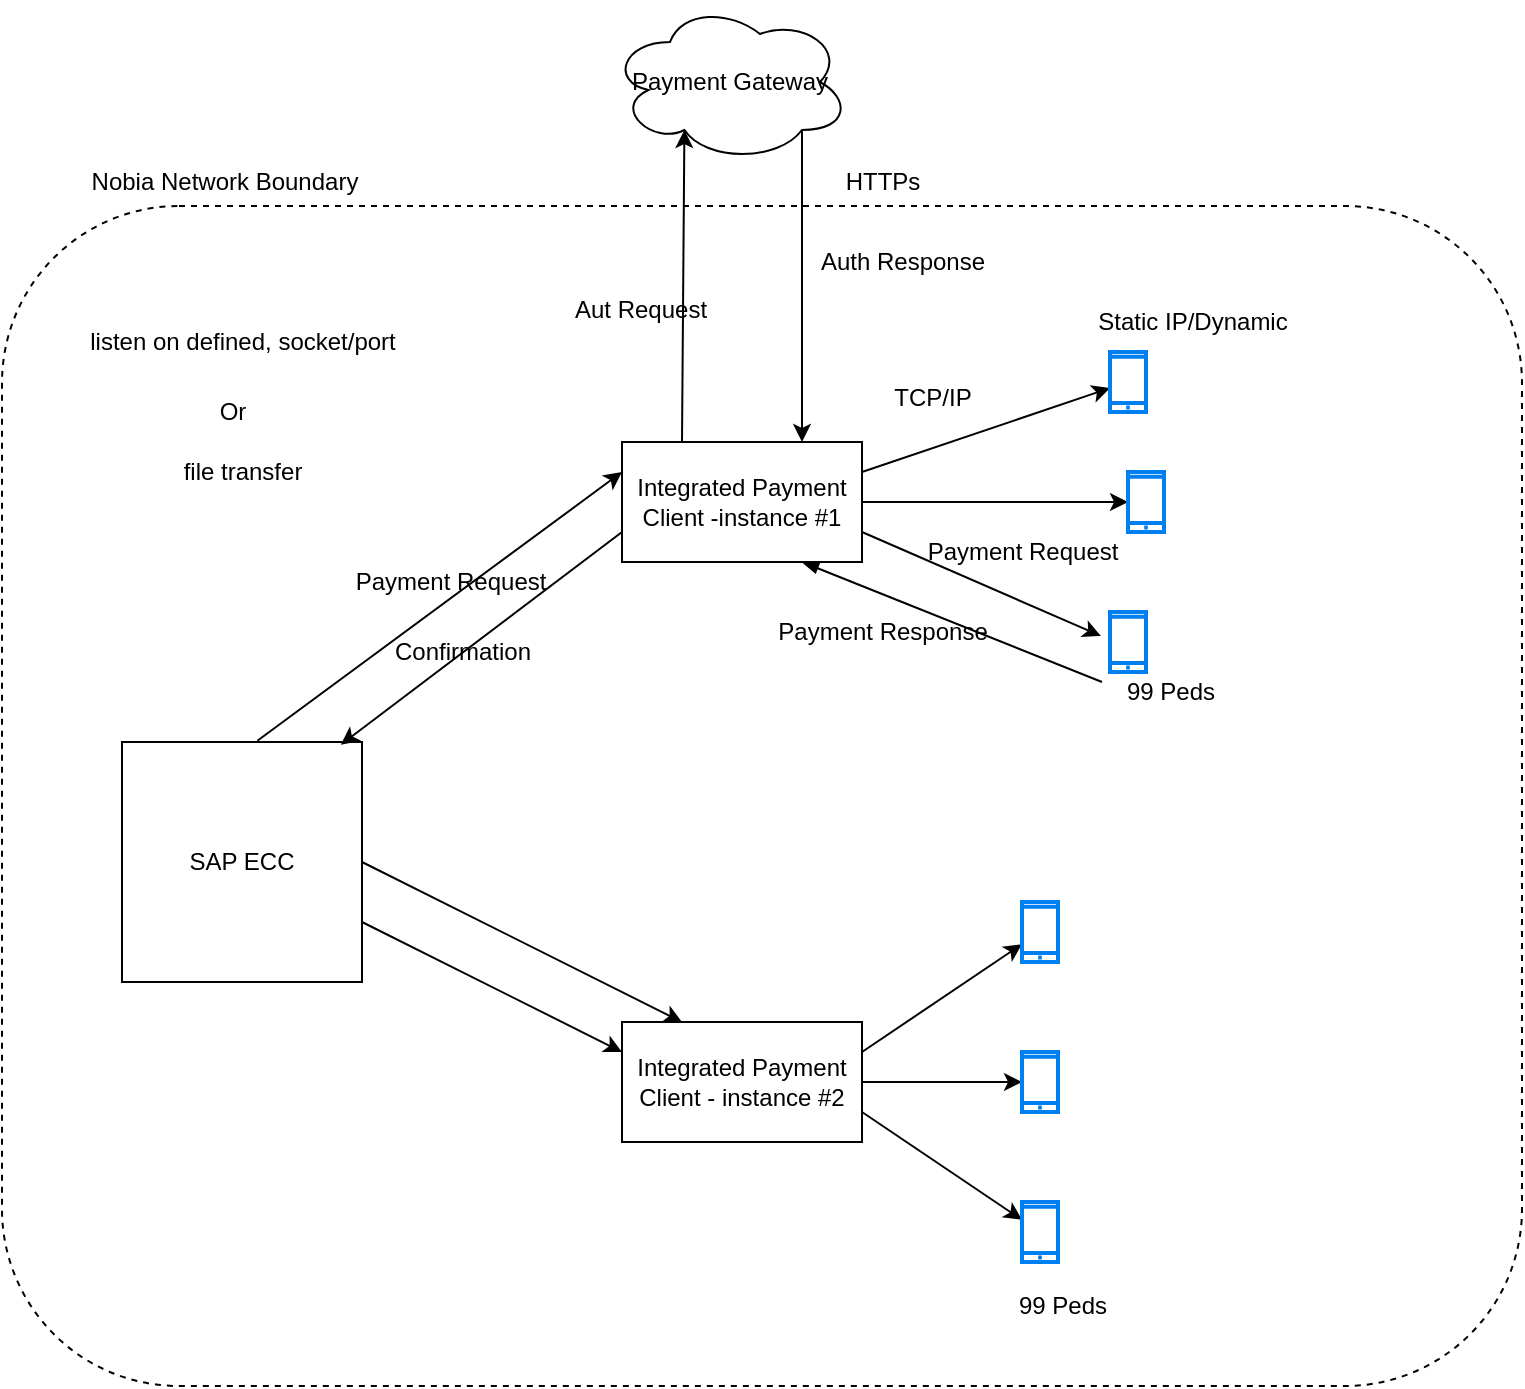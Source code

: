 <mxfile version="12.3.7" type="github" pages="3">
  <diagram id="6VPwzptJOM97OtvvR8Qk" name="On Prem">
    <mxGraphModel dx="1209" dy="629" grid="1" gridSize="10" guides="1" tooltips="1" connect="1" arrows="1" fold="1" page="1" pageScale="1" pageWidth="827" pageHeight="1169" math="0" shadow="0">
      <root>
        <mxCell id="0"/>
        <mxCell id="1" parent="0"/>
        <mxCell id="7W7eCfWTmGfhfe-fTdkv-44" value="" style="rounded=1;whiteSpace=wrap;html=1;dashed=1;" vertex="1" parent="1">
          <mxGeometry x="10" y="110" width="760" height="590" as="geometry"/>
        </mxCell>
        <mxCell id="7W7eCfWTmGfhfe-fTdkv-5" style="rounded=0;orthogonalLoop=1;jettySize=auto;html=1;exitX=0.564;exitY=-0.005;exitDx=0;exitDy=0;entryX=0;entryY=0.25;entryDx=0;entryDy=0;exitPerimeter=0;" edge="1" parent="1" source="7W7eCfWTmGfhfe-fTdkv-1" target="7W7eCfWTmGfhfe-fTdkv-2">
          <mxGeometry relative="1" as="geometry"/>
        </mxCell>
        <mxCell id="7W7eCfWTmGfhfe-fTdkv-19" style="edgeStyle=none;rounded=0;orthogonalLoop=1;jettySize=auto;html=1;exitX=1;exitY=0.5;exitDx=0;exitDy=0;entryX=0.25;entryY=0;entryDx=0;entryDy=0;" edge="1" parent="1" source="7W7eCfWTmGfhfe-fTdkv-1" target="7W7eCfWTmGfhfe-fTdkv-8">
          <mxGeometry relative="1" as="geometry"/>
        </mxCell>
        <mxCell id="7W7eCfWTmGfhfe-fTdkv-20" style="edgeStyle=none;rounded=0;orthogonalLoop=1;jettySize=auto;html=1;exitX=1;exitY=0.75;exitDx=0;exitDy=0;entryX=0;entryY=0.25;entryDx=0;entryDy=0;" edge="1" parent="1" source="7W7eCfWTmGfhfe-fTdkv-1" target="7W7eCfWTmGfhfe-fTdkv-8">
          <mxGeometry relative="1" as="geometry"/>
        </mxCell>
        <mxCell id="7W7eCfWTmGfhfe-fTdkv-1" value="SAP ECC" style="whiteSpace=wrap;html=1;aspect=fixed;" vertex="1" parent="1">
          <mxGeometry x="70" y="378" width="120" height="120" as="geometry"/>
        </mxCell>
        <mxCell id="7W7eCfWTmGfhfe-fTdkv-7" style="edgeStyle=none;rounded=0;orthogonalLoop=1;jettySize=auto;html=1;exitX=1;exitY=0.25;exitDx=0;exitDy=0;" edge="1" parent="1" source="7W7eCfWTmGfhfe-fTdkv-2" target="7W7eCfWTmGfhfe-fTdkv-4">
          <mxGeometry relative="1" as="geometry"/>
        </mxCell>
        <mxCell id="7W7eCfWTmGfhfe-fTdkv-10" style="edgeStyle=none;rounded=0;orthogonalLoop=1;jettySize=auto;html=1;exitX=1;exitY=0.5;exitDx=0;exitDy=0;" edge="1" parent="1" source="7W7eCfWTmGfhfe-fTdkv-2" target="7W7eCfWTmGfhfe-fTdkv-9">
          <mxGeometry relative="1" as="geometry"/>
        </mxCell>
        <mxCell id="7W7eCfWTmGfhfe-fTdkv-12" style="edgeStyle=none;rounded=0;orthogonalLoop=1;jettySize=auto;html=1;exitX=1;exitY=0.75;exitDx=0;exitDy=0;entryX=-0.253;entryY=0.4;entryDx=0;entryDy=0;entryPerimeter=0;" edge="1" parent="1" source="7W7eCfWTmGfhfe-fTdkv-2" target="7W7eCfWTmGfhfe-fTdkv-11">
          <mxGeometry relative="1" as="geometry"/>
        </mxCell>
        <mxCell id="7W7eCfWTmGfhfe-fTdkv-22" style="edgeStyle=none;rounded=0;orthogonalLoop=1;jettySize=auto;html=1;exitX=0;exitY=0.75;exitDx=0;exitDy=0;entryX=0.912;entryY=0.011;entryDx=0;entryDy=0;entryPerimeter=0;" edge="1" parent="1" source="7W7eCfWTmGfhfe-fTdkv-2" target="7W7eCfWTmGfhfe-fTdkv-1">
          <mxGeometry relative="1" as="geometry"/>
        </mxCell>
        <mxCell id="7W7eCfWTmGfhfe-fTdkv-28" style="edgeStyle=none;rounded=0;orthogonalLoop=1;jettySize=auto;html=1;exitX=0.25;exitY=0;exitDx=0;exitDy=0;entryX=0.31;entryY=0.8;entryDx=0;entryDy=0;entryPerimeter=0;" edge="1" parent="1" source="7W7eCfWTmGfhfe-fTdkv-2" target="7W7eCfWTmGfhfe-fTdkv-27">
          <mxGeometry relative="1" as="geometry"/>
        </mxCell>
        <mxCell id="7W7eCfWTmGfhfe-fTdkv-40" style="edgeStyle=none;rounded=0;orthogonalLoop=1;jettySize=auto;html=1;exitX=0.75;exitY=1;exitDx=0;exitDy=0;startArrow=blockThin;startFill=1;endArrow=none;endFill=0;" edge="1" parent="1" source="7W7eCfWTmGfhfe-fTdkv-2">
          <mxGeometry relative="1" as="geometry">
            <mxPoint x="560" y="348" as="targetPoint"/>
          </mxGeometry>
        </mxCell>
        <mxCell id="7W7eCfWTmGfhfe-fTdkv-2" value="Integrated Payment Client -instance #1" style="rounded=0;whiteSpace=wrap;html=1;" vertex="1" parent="1">
          <mxGeometry x="320" y="228" width="120" height="60" as="geometry"/>
        </mxCell>
        <mxCell id="7W7eCfWTmGfhfe-fTdkv-4" value="" style="html=1;verticalLabelPosition=bottom;align=center;labelBackgroundColor=#ffffff;verticalAlign=top;strokeWidth=2;strokeColor=#0080F0;shadow=0;dashed=0;shape=mxgraph.ios7.icons.smartphone;" vertex="1" parent="1">
          <mxGeometry x="564" y="183" width="18" height="30" as="geometry"/>
        </mxCell>
        <mxCell id="7W7eCfWTmGfhfe-fTdkv-14" style="edgeStyle=none;rounded=0;orthogonalLoop=1;jettySize=auto;html=1;exitX=1;exitY=0.25;exitDx=0;exitDy=0;" edge="1" parent="1" source="7W7eCfWTmGfhfe-fTdkv-8" target="7W7eCfWTmGfhfe-fTdkv-13">
          <mxGeometry relative="1" as="geometry"/>
        </mxCell>
        <mxCell id="7W7eCfWTmGfhfe-fTdkv-16" style="edgeStyle=none;rounded=0;orthogonalLoop=1;jettySize=auto;html=1;exitX=1;exitY=0.5;exitDx=0;exitDy=0;" edge="1" parent="1" source="7W7eCfWTmGfhfe-fTdkv-8" target="7W7eCfWTmGfhfe-fTdkv-15">
          <mxGeometry relative="1" as="geometry"/>
        </mxCell>
        <mxCell id="7W7eCfWTmGfhfe-fTdkv-18" style="edgeStyle=none;rounded=0;orthogonalLoop=1;jettySize=auto;html=1;exitX=1;exitY=0.75;exitDx=0;exitDy=0;" edge="1" parent="1" source="7W7eCfWTmGfhfe-fTdkv-8" target="7W7eCfWTmGfhfe-fTdkv-17">
          <mxGeometry relative="1" as="geometry"/>
        </mxCell>
        <mxCell id="7W7eCfWTmGfhfe-fTdkv-8" value="Integrated Payment Client - instance #2" style="rounded=0;whiteSpace=wrap;html=1;" vertex="1" parent="1">
          <mxGeometry x="320" y="518" width="120" height="60" as="geometry"/>
        </mxCell>
        <mxCell id="7W7eCfWTmGfhfe-fTdkv-9" value="" style="html=1;verticalLabelPosition=bottom;align=center;labelBackgroundColor=#ffffff;verticalAlign=top;strokeWidth=2;strokeColor=#0080F0;shadow=0;dashed=0;shape=mxgraph.ios7.icons.smartphone;" vertex="1" parent="1">
          <mxGeometry x="573" y="243" width="18" height="30" as="geometry"/>
        </mxCell>
        <mxCell id="7W7eCfWTmGfhfe-fTdkv-11" value="" style="html=1;verticalLabelPosition=bottom;align=center;labelBackgroundColor=#ffffff;verticalAlign=top;strokeWidth=2;strokeColor=#0080F0;shadow=0;dashed=0;shape=mxgraph.ios7.icons.smartphone;" vertex="1" parent="1">
          <mxGeometry x="564" y="313" width="18" height="30" as="geometry"/>
        </mxCell>
        <mxCell id="7W7eCfWTmGfhfe-fTdkv-13" value="" style="html=1;verticalLabelPosition=bottom;align=center;labelBackgroundColor=#ffffff;verticalAlign=top;strokeWidth=2;strokeColor=#0080F0;shadow=0;dashed=0;shape=mxgraph.ios7.icons.smartphone;" vertex="1" parent="1">
          <mxGeometry x="520" y="458" width="18" height="30" as="geometry"/>
        </mxCell>
        <mxCell id="7W7eCfWTmGfhfe-fTdkv-15" value="" style="html=1;verticalLabelPosition=bottom;align=center;labelBackgroundColor=#ffffff;verticalAlign=top;strokeWidth=2;strokeColor=#0080F0;shadow=0;dashed=0;shape=mxgraph.ios7.icons.smartphone;" vertex="1" parent="1">
          <mxGeometry x="520" y="533" width="18" height="30" as="geometry"/>
        </mxCell>
        <mxCell id="7W7eCfWTmGfhfe-fTdkv-17" value="" style="html=1;verticalLabelPosition=bottom;align=center;labelBackgroundColor=#ffffff;verticalAlign=top;strokeWidth=2;strokeColor=#0080F0;shadow=0;dashed=0;shape=mxgraph.ios7.icons.smartphone;" vertex="1" parent="1">
          <mxGeometry x="520" y="608" width="18" height="30" as="geometry"/>
        </mxCell>
        <mxCell id="7W7eCfWTmGfhfe-fTdkv-24" value="listen on defined, socket/port" style="text;html=1;align=center;verticalAlign=middle;resizable=0;points=[];;autosize=1;" vertex="1" parent="1">
          <mxGeometry x="45" y="168" width="170" height="20" as="geometry"/>
        </mxCell>
        <mxCell id="7W7eCfWTmGfhfe-fTdkv-25" value="file transfer" style="text;html=1;align=center;verticalAlign=middle;resizable=0;points=[];;autosize=1;" vertex="1" parent="1">
          <mxGeometry x="90" y="233" width="80" height="20" as="geometry"/>
        </mxCell>
        <mxCell id="7W7eCfWTmGfhfe-fTdkv-26" value="Or" style="text;html=1;align=center;verticalAlign=middle;resizable=0;points=[];;autosize=1;" vertex="1" parent="1">
          <mxGeometry x="110" y="203" width="30" height="20" as="geometry"/>
        </mxCell>
        <mxCell id="7W7eCfWTmGfhfe-fTdkv-29" style="edgeStyle=none;rounded=0;orthogonalLoop=1;jettySize=auto;html=1;exitX=0.8;exitY=0.8;exitDx=0;exitDy=0;exitPerimeter=0;entryX=0.75;entryY=0;entryDx=0;entryDy=0;" edge="1" parent="1" source="7W7eCfWTmGfhfe-fTdkv-27" target="7W7eCfWTmGfhfe-fTdkv-2">
          <mxGeometry relative="1" as="geometry"/>
        </mxCell>
        <mxCell id="7W7eCfWTmGfhfe-fTdkv-27" value="Payment Gateway" style="ellipse;shape=cloud;whiteSpace=wrap;html=1;" vertex="1" parent="1">
          <mxGeometry x="314" y="8" width="120" height="80" as="geometry"/>
        </mxCell>
        <mxCell id="7W7eCfWTmGfhfe-fTdkv-30" value="TCP/IP" style="text;html=1;align=center;verticalAlign=middle;resizable=0;points=[];;autosize=1;" vertex="1" parent="1">
          <mxGeometry x="450" y="195.5" width="50" height="20" as="geometry"/>
        </mxCell>
        <mxCell id="7W7eCfWTmGfhfe-fTdkv-31" value="Static IP/Dynamic" style="text;html=1;align=center;verticalAlign=middle;resizable=0;points=[];;autosize=1;" vertex="1" parent="1">
          <mxGeometry x="550" y="158" width="110" height="20" as="geometry"/>
        </mxCell>
        <mxCell id="7W7eCfWTmGfhfe-fTdkv-32" value="HTTPs" style="text;html=1;align=center;verticalAlign=middle;resizable=0;points=[];;autosize=1;" vertex="1" parent="1">
          <mxGeometry x="425" y="88" width="50" height="20" as="geometry"/>
        </mxCell>
        <mxCell id="7W7eCfWTmGfhfe-fTdkv-33" value="99 Peds" style="text;html=1;align=center;verticalAlign=middle;resizable=0;points=[];;autosize=1;" vertex="1" parent="1">
          <mxGeometry x="564" y="343" width="60" height="20" as="geometry"/>
        </mxCell>
        <mxCell id="7W7eCfWTmGfhfe-fTdkv-34" value="Confirmation" style="text;html=1;align=center;verticalAlign=middle;resizable=0;points=[];;autosize=1;" vertex="1" parent="1">
          <mxGeometry x="200" y="323" width="80" height="20" as="geometry"/>
        </mxCell>
        <mxCell id="7W7eCfWTmGfhfe-fTdkv-35" value="Payment Request" style="text;html=1;align=center;verticalAlign=middle;resizable=0;points=[];;autosize=1;" vertex="1" parent="1">
          <mxGeometry x="179" y="288" width="110" height="20" as="geometry"/>
        </mxCell>
        <mxCell id="7W7eCfWTmGfhfe-fTdkv-38" value="Aut Request" style="text;html=1;align=center;verticalAlign=middle;resizable=0;points=[];;autosize=1;" vertex="1" parent="1">
          <mxGeometry x="289" y="152" width="80" height="20" as="geometry"/>
        </mxCell>
        <mxCell id="7W7eCfWTmGfhfe-fTdkv-39" value="Auth Response" style="text;html=1;align=center;verticalAlign=middle;resizable=0;points=[];;autosize=1;" vertex="1" parent="1">
          <mxGeometry x="410" y="128" width="100" height="20" as="geometry"/>
        </mxCell>
        <mxCell id="7W7eCfWTmGfhfe-fTdkv-41" value="Payment Request" style="text;html=1;align=center;verticalAlign=middle;resizable=0;points=[];;autosize=1;" vertex="1" parent="1">
          <mxGeometry x="465" y="273" width="110" height="20" as="geometry"/>
        </mxCell>
        <mxCell id="7W7eCfWTmGfhfe-fTdkv-42" value="Payment Response" style="text;html=1;align=center;verticalAlign=middle;resizable=0;points=[];;autosize=1;" vertex="1" parent="1">
          <mxGeometry x="390" y="313" width="120" height="20" as="geometry"/>
        </mxCell>
        <mxCell id="7W7eCfWTmGfhfe-fTdkv-43" value="99 Peds" style="text;html=1;align=center;verticalAlign=middle;resizable=0;points=[];;autosize=1;" vertex="1" parent="1">
          <mxGeometry x="510" y="650" width="60" height="20" as="geometry"/>
        </mxCell>
        <mxCell id="7W7eCfWTmGfhfe-fTdkv-45" value="Nobia Network Boundary" style="text;html=1;align=center;verticalAlign=middle;resizable=0;points=[];;autosize=1;" vertex="1" parent="1">
          <mxGeometry x="46" y="88" width="150" height="20" as="geometry"/>
        </mxCell>
      </root>
    </mxGraphModel>
  </diagram>
  <diagram name="Cloud- Phase 1" id="Q0ckGXzUIPG53d2RlZfH">
    <mxGraphModel dx="1209" dy="629" grid="1" gridSize="10" guides="1" tooltips="1" connect="1" arrows="1" fold="1" page="1" pageScale="1" pageWidth="827" pageHeight="1169" math="0" shadow="0">
      <root>
        <mxCell id="KMeHAnd6bFp7Z-bjCFdS-0"/>
        <mxCell id="KMeHAnd6bFp7Z-bjCFdS-1" parent="KMeHAnd6bFp7Z-bjCFdS-0"/>
        <mxCell id="KMeHAnd6bFp7Z-bjCFdS-2" value="" style="rounded=1;whiteSpace=wrap;html=1;dashed=1;" vertex="1" parent="KMeHAnd6bFp7Z-bjCFdS-1">
          <mxGeometry x="10" y="350" width="450" height="170" as="geometry"/>
        </mxCell>
        <mxCell id="KMeHAnd6bFp7Z-bjCFdS-3" style="rounded=0;orthogonalLoop=1;jettySize=auto;html=1;exitX=0.564;exitY=-0.005;exitDx=0;exitDy=0;entryX=0;entryY=0.25;entryDx=0;entryDy=0;exitPerimeter=0;" edge="1" parent="KMeHAnd6bFp7Z-bjCFdS-1" source="KMeHAnd6bFp7Z-bjCFdS-6" target="KMeHAnd6bFp7Z-bjCFdS-13">
          <mxGeometry relative="1" as="geometry"/>
        </mxCell>
        <mxCell id="KMeHAnd6bFp7Z-bjCFdS-6" value="SAP ECC" style="whiteSpace=wrap;html=1;aspect=fixed;" vertex="1" parent="KMeHAnd6bFp7Z-bjCFdS-1">
          <mxGeometry x="70" y="378" width="120" height="120" as="geometry"/>
        </mxCell>
        <mxCell id="KMeHAnd6bFp7Z-bjCFdS-9" style="edgeStyle=none;rounded=0;orthogonalLoop=1;jettySize=auto;html=1;exitX=0.25;exitY=1;exitDx=0;exitDy=0;entryX=0.231;entryY=-0.042;entryDx=0;entryDy=0;entryPerimeter=0;" edge="1" parent="KMeHAnd6bFp7Z-bjCFdS-1" source="KMeHAnd6bFp7Z-bjCFdS-13" target="KMeHAnd6bFp7Z-bjCFdS-20">
          <mxGeometry relative="1" as="geometry"/>
        </mxCell>
        <mxCell id="KMeHAnd6bFp7Z-bjCFdS-10" style="edgeStyle=none;rounded=0;orthogonalLoop=1;jettySize=auto;html=1;exitX=0;exitY=0.75;exitDx=0;exitDy=0;entryX=0.912;entryY=0.011;entryDx=0;entryDy=0;entryPerimeter=0;" edge="1" parent="KMeHAnd6bFp7Z-bjCFdS-1" source="KMeHAnd6bFp7Z-bjCFdS-13" target="KMeHAnd6bFp7Z-bjCFdS-6">
          <mxGeometry relative="1" as="geometry"/>
        </mxCell>
        <mxCell id="KMeHAnd6bFp7Z-bjCFdS-11" style="edgeStyle=none;rounded=0;orthogonalLoop=1;jettySize=auto;html=1;exitX=0.25;exitY=0;exitDx=0;exitDy=0;entryX=0.31;entryY=0.8;entryDx=0;entryDy=0;entryPerimeter=0;" edge="1" parent="KMeHAnd6bFp7Z-bjCFdS-1" source="KMeHAnd6bFp7Z-bjCFdS-13" target="KMeHAnd6bFp7Z-bjCFdS-28">
          <mxGeometry relative="1" as="geometry"/>
        </mxCell>
        <mxCell id="KMeHAnd6bFp7Z-bjCFdS-12" style="edgeStyle=none;rounded=0;orthogonalLoop=1;jettySize=auto;html=1;exitX=0.399;exitY=1.041;exitDx=0;exitDy=0;startArrow=blockThin;startFill=1;endArrow=none;endFill=0;exitPerimeter=0;entryX=0.853;entryY=0.085;entryDx=0;entryDy=0;entryPerimeter=0;" edge="1" parent="KMeHAnd6bFp7Z-bjCFdS-1" source="KMeHAnd6bFp7Z-bjCFdS-13" target="KMeHAnd6bFp7Z-bjCFdS-20">
          <mxGeometry relative="1" as="geometry">
            <mxPoint x="560" y="348" as="targetPoint"/>
          </mxGeometry>
        </mxCell>
        <mxCell id="KMeHAnd6bFp7Z-bjCFdS-13" value="Integrated Payment Client -instance #1" style="rounded=0;whiteSpace=wrap;html=1;" vertex="1" parent="KMeHAnd6bFp7Z-bjCFdS-1">
          <mxGeometry x="320" y="172" width="120" height="60" as="geometry"/>
        </mxCell>
        <mxCell id="KMeHAnd6bFp7Z-bjCFdS-20" value="" style="html=1;verticalLabelPosition=bottom;align=center;labelBackgroundColor=#ffffff;verticalAlign=top;strokeWidth=2;strokeColor=#0080F0;shadow=0;dashed=0;shape=mxgraph.ios7.icons.smartphone;" vertex="1" parent="KMeHAnd6bFp7Z-bjCFdS-1">
          <mxGeometry x="340" y="438" width="40" height="42" as="geometry"/>
        </mxCell>
        <mxCell id="KMeHAnd6bFp7Z-bjCFdS-27" style="edgeStyle=none;rounded=0;orthogonalLoop=1;jettySize=auto;html=1;exitX=0.8;exitY=0.8;exitDx=0;exitDy=0;exitPerimeter=0;entryX=0.75;entryY=0;entryDx=0;entryDy=0;" edge="1" parent="KMeHAnd6bFp7Z-bjCFdS-1" source="KMeHAnd6bFp7Z-bjCFdS-28" target="KMeHAnd6bFp7Z-bjCFdS-13">
          <mxGeometry relative="1" as="geometry"/>
        </mxCell>
        <mxCell id="KMeHAnd6bFp7Z-bjCFdS-28" value="Payment Gateway" style="ellipse;shape=cloud;whiteSpace=wrap;html=1;" vertex="1" parent="KMeHAnd6bFp7Z-bjCFdS-1">
          <mxGeometry x="314" y="8" width="120" height="80" as="geometry"/>
        </mxCell>
        <mxCell id="KMeHAnd6bFp7Z-bjCFdS-29" value="TCP/IP" style="text;html=1;align=center;verticalAlign=middle;resizable=0;points=[];;autosize=1;" vertex="1" parent="KMeHAnd6bFp7Z-bjCFdS-1">
          <mxGeometry x="450" y="195.5" width="50" height="20" as="geometry"/>
        </mxCell>
        <mxCell id="KMeHAnd6bFp7Z-bjCFdS-30" value="Static IP/Dynamic" style="text;html=1;align=center;verticalAlign=middle;resizable=0;points=[];;autosize=1;" vertex="1" parent="KMeHAnd6bFp7Z-bjCFdS-1">
          <mxGeometry x="385" y="418" width="110" height="20" as="geometry"/>
        </mxCell>
        <mxCell id="KMeHAnd6bFp7Z-bjCFdS-31" value="HTTPs" style="text;html=1;align=center;verticalAlign=middle;resizable=0;points=[];;autosize=1;" vertex="1" parent="KMeHAnd6bFp7Z-bjCFdS-1">
          <mxGeometry x="425" y="88" width="50" height="20" as="geometry"/>
        </mxCell>
        <mxCell id="KMeHAnd6bFp7Z-bjCFdS-33" value="Confirmation" style="text;html=1;align=center;verticalAlign=middle;resizable=0;points=[];;autosize=1;" vertex="1" parent="KMeHAnd6bFp7Z-bjCFdS-1">
          <mxGeometry x="200" y="323" width="80" height="20" as="geometry"/>
        </mxCell>
        <mxCell id="KMeHAnd6bFp7Z-bjCFdS-34" value="Payment Request" style="text;html=1;align=center;verticalAlign=middle;resizable=0;points=[];;autosize=1;" vertex="1" parent="KMeHAnd6bFp7Z-bjCFdS-1">
          <mxGeometry x="179" y="288" width="110" height="20" as="geometry"/>
        </mxCell>
        <mxCell id="KMeHAnd6bFp7Z-bjCFdS-35" value="Auth Request" style="text;html=1;align=center;verticalAlign=middle;resizable=0;points=[];;autosize=1;" vertex="1" parent="KMeHAnd6bFp7Z-bjCFdS-1">
          <mxGeometry x="284" y="152" width="90" height="20" as="geometry"/>
        </mxCell>
        <mxCell id="KMeHAnd6bFp7Z-bjCFdS-36" value="Auth Response" style="text;html=1;align=center;verticalAlign=middle;resizable=0;points=[];;autosize=1;" vertex="1" parent="KMeHAnd6bFp7Z-bjCFdS-1">
          <mxGeometry x="410" y="128" width="100" height="20" as="geometry"/>
        </mxCell>
        <mxCell id="KMeHAnd6bFp7Z-bjCFdS-37" value="Payment Request" style="text;html=1;align=center;verticalAlign=middle;resizable=0;points=[];;autosize=1;" vertex="1" parent="KMeHAnd6bFp7Z-bjCFdS-1">
          <mxGeometry x="289" y="298" width="110" height="20" as="geometry"/>
        </mxCell>
        <mxCell id="KMeHAnd6bFp7Z-bjCFdS-38" value="Payment Response" style="text;html=1;align=center;verticalAlign=middle;resizable=0;points=[];;autosize=1;" vertex="1" parent="KMeHAnd6bFp7Z-bjCFdS-1">
          <mxGeometry x="353" y="333" width="120" height="20" as="geometry"/>
        </mxCell>
        <mxCell id="KMeHAnd6bFp7Z-bjCFdS-40" value="Nobia Network Boundary" style="text;html=1;align=center;verticalAlign=middle;resizable=0;points=[];;autosize=1;" vertex="1" parent="KMeHAnd6bFp7Z-bjCFdS-1">
          <mxGeometry y="323" width="150" height="20" as="geometry"/>
        </mxCell>
      </root>
    </mxGraphModel>
  </diagram>
  <diagram name="Cloud- Phase 2" id="moBx5Pt1n14DjyidEJUC">
    <mxGraphModel dx="1209" dy="629" grid="1" gridSize="10" guides="1" tooltips="1" connect="1" arrows="1" fold="1" page="1" pageScale="1" pageWidth="827" pageHeight="1169" math="0" shadow="0">
      <root>
        <mxCell id="ZojFhxYUfb2LPnEnc_l0-0"/>
        <mxCell id="ZojFhxYUfb2LPnEnc_l0-1" parent="ZojFhxYUfb2LPnEnc_l0-0"/>
        <mxCell id="ZojFhxYUfb2LPnEnc_l0-2" value="" style="rounded=1;whiteSpace=wrap;html=1;dashed=1;" vertex="1" parent="ZojFhxYUfb2LPnEnc_l0-1">
          <mxGeometry x="10" y="350" width="450" height="170" as="geometry"/>
        </mxCell>
        <mxCell id="ZojFhxYUfb2LPnEnc_l0-3" style="rounded=0;orthogonalLoop=1;jettySize=auto;html=1;exitX=0.564;exitY=-0.005;exitDx=0;exitDy=0;entryX=0;entryY=0.25;entryDx=0;entryDy=0;exitPerimeter=0;" edge="1" parent="ZojFhxYUfb2LPnEnc_l0-1" source="ZojFhxYUfb2LPnEnc_l0-4">
          <mxGeometry relative="1" as="geometry">
            <mxPoint x="320" y="187" as="targetPoint"/>
          </mxGeometry>
        </mxCell>
        <mxCell id="ZojFhxYUfb2LPnEnc_l0-4" value="SAP ECC" style="whiteSpace=wrap;html=1;aspect=fixed;" vertex="1" parent="ZojFhxYUfb2LPnEnc_l0-1">
          <mxGeometry x="70" y="378" width="120" height="120" as="geometry"/>
        </mxCell>
        <mxCell id="ZojFhxYUfb2LPnEnc_l0-5" style="edgeStyle=none;rounded=0;orthogonalLoop=1;jettySize=auto;html=1;exitX=0.25;exitY=1;exitDx=0;exitDy=0;entryX=0.231;entryY=-0.042;entryDx=0;entryDy=0;entryPerimeter=0;" edge="1" parent="ZojFhxYUfb2LPnEnc_l0-1" target="ZojFhxYUfb2LPnEnc_l0-10">
          <mxGeometry relative="1" as="geometry">
            <mxPoint x="350" y="232" as="sourcePoint"/>
          </mxGeometry>
        </mxCell>
        <mxCell id="ZojFhxYUfb2LPnEnc_l0-6" style="edgeStyle=none;rounded=0;orthogonalLoop=1;jettySize=auto;html=1;exitX=0;exitY=0.75;exitDx=0;exitDy=0;entryX=0.912;entryY=0.011;entryDx=0;entryDy=0;entryPerimeter=0;" edge="1" parent="ZojFhxYUfb2LPnEnc_l0-1" target="ZojFhxYUfb2LPnEnc_l0-4">
          <mxGeometry relative="1" as="geometry">
            <mxPoint x="320" y="217" as="sourcePoint"/>
          </mxGeometry>
        </mxCell>
        <mxCell id="ZojFhxYUfb2LPnEnc_l0-8" style="edgeStyle=none;rounded=0;orthogonalLoop=1;jettySize=auto;html=1;exitX=0.399;exitY=1.041;exitDx=0;exitDy=0;startArrow=blockThin;startFill=1;endArrow=none;endFill=0;exitPerimeter=0;entryX=0.853;entryY=0.085;entryDx=0;entryDy=0;entryPerimeter=0;" edge="1" parent="ZojFhxYUfb2LPnEnc_l0-1" target="ZojFhxYUfb2LPnEnc_l0-10">
          <mxGeometry relative="1" as="geometry">
            <mxPoint x="560" y="348" as="targetPoint"/>
            <mxPoint x="367.88" y="234.46" as="sourcePoint"/>
          </mxGeometry>
        </mxCell>
        <mxCell id="ZojFhxYUfb2LPnEnc_l0-10" value="" style="html=1;verticalLabelPosition=bottom;align=center;labelBackgroundColor=#ffffff;verticalAlign=top;strokeWidth=2;strokeColor=#0080F0;shadow=0;dashed=0;shape=mxgraph.ios7.icons.smartphone;" vertex="1" parent="ZojFhxYUfb2LPnEnc_l0-1">
          <mxGeometry x="340" y="438" width="40" height="42" as="geometry"/>
        </mxCell>
        <mxCell id="ZojFhxYUfb2LPnEnc_l0-15" value="WorldPay Cloud" style="ellipse;shape=cloud;whiteSpace=wrap;html=1;" vertex="1" parent="ZojFhxYUfb2LPnEnc_l0-1">
          <mxGeometry x="301" y="31" width="174" height="222" as="geometry"/>
        </mxCell>
        <mxCell id="ZojFhxYUfb2LPnEnc_l0-17" value="Payment Terminal ID" style="text;html=1;align=center;verticalAlign=middle;resizable=0;points=[];;autosize=1;" vertex="1" parent="ZojFhxYUfb2LPnEnc_l0-1">
          <mxGeometry x="375" y="418" width="130" height="20" as="geometry"/>
        </mxCell>
        <mxCell id="ZojFhxYUfb2LPnEnc_l0-18" value="HTTPs" style="text;html=1;align=center;verticalAlign=middle;resizable=0;points=[];;autosize=1;" vertex="1" parent="ZojFhxYUfb2LPnEnc_l0-1">
          <mxGeometry x="374" y="265.5" width="50" height="20" as="geometry"/>
        </mxCell>
        <mxCell id="ZojFhxYUfb2LPnEnc_l0-19" value="Confirmation" style="text;html=1;align=center;verticalAlign=middle;resizable=0;points=[];;autosize=1;" vertex="1" parent="ZojFhxYUfb2LPnEnc_l0-1">
          <mxGeometry x="200" y="323" width="80" height="20" as="geometry"/>
        </mxCell>
        <mxCell id="ZojFhxYUfb2LPnEnc_l0-20" value="Payment Request" style="text;html=1;align=center;verticalAlign=middle;resizable=0;points=[];;autosize=1;" vertex="1" parent="ZojFhxYUfb2LPnEnc_l0-1">
          <mxGeometry x="170" y="240" width="110" height="20" as="geometry"/>
        </mxCell>
        <mxCell id="ZojFhxYUfb2LPnEnc_l0-23" value="Payment Request" style="text;html=1;align=center;verticalAlign=middle;resizable=0;points=[];;autosize=1;" vertex="1" parent="ZojFhxYUfb2LPnEnc_l0-1">
          <mxGeometry x="289" y="298" width="110" height="20" as="geometry"/>
        </mxCell>
        <mxCell id="ZojFhxYUfb2LPnEnc_l0-24" value="Payment Response" style="text;html=1;align=center;verticalAlign=middle;resizable=0;points=[];;autosize=1;" vertex="1" parent="ZojFhxYUfb2LPnEnc_l0-1">
          <mxGeometry x="353" y="333" width="120" height="20" as="geometry"/>
        </mxCell>
        <mxCell id="ZojFhxYUfb2LPnEnc_l0-25" value="Nobia Network Boundary" style="text;html=1;align=center;verticalAlign=middle;resizable=0;points=[];;autosize=1;" vertex="1" parent="ZojFhxYUfb2LPnEnc_l0-1">
          <mxGeometry y="323" width="150" height="20" as="geometry"/>
        </mxCell>
      </root>
    </mxGraphModel>
  </diagram>
</mxfile>

